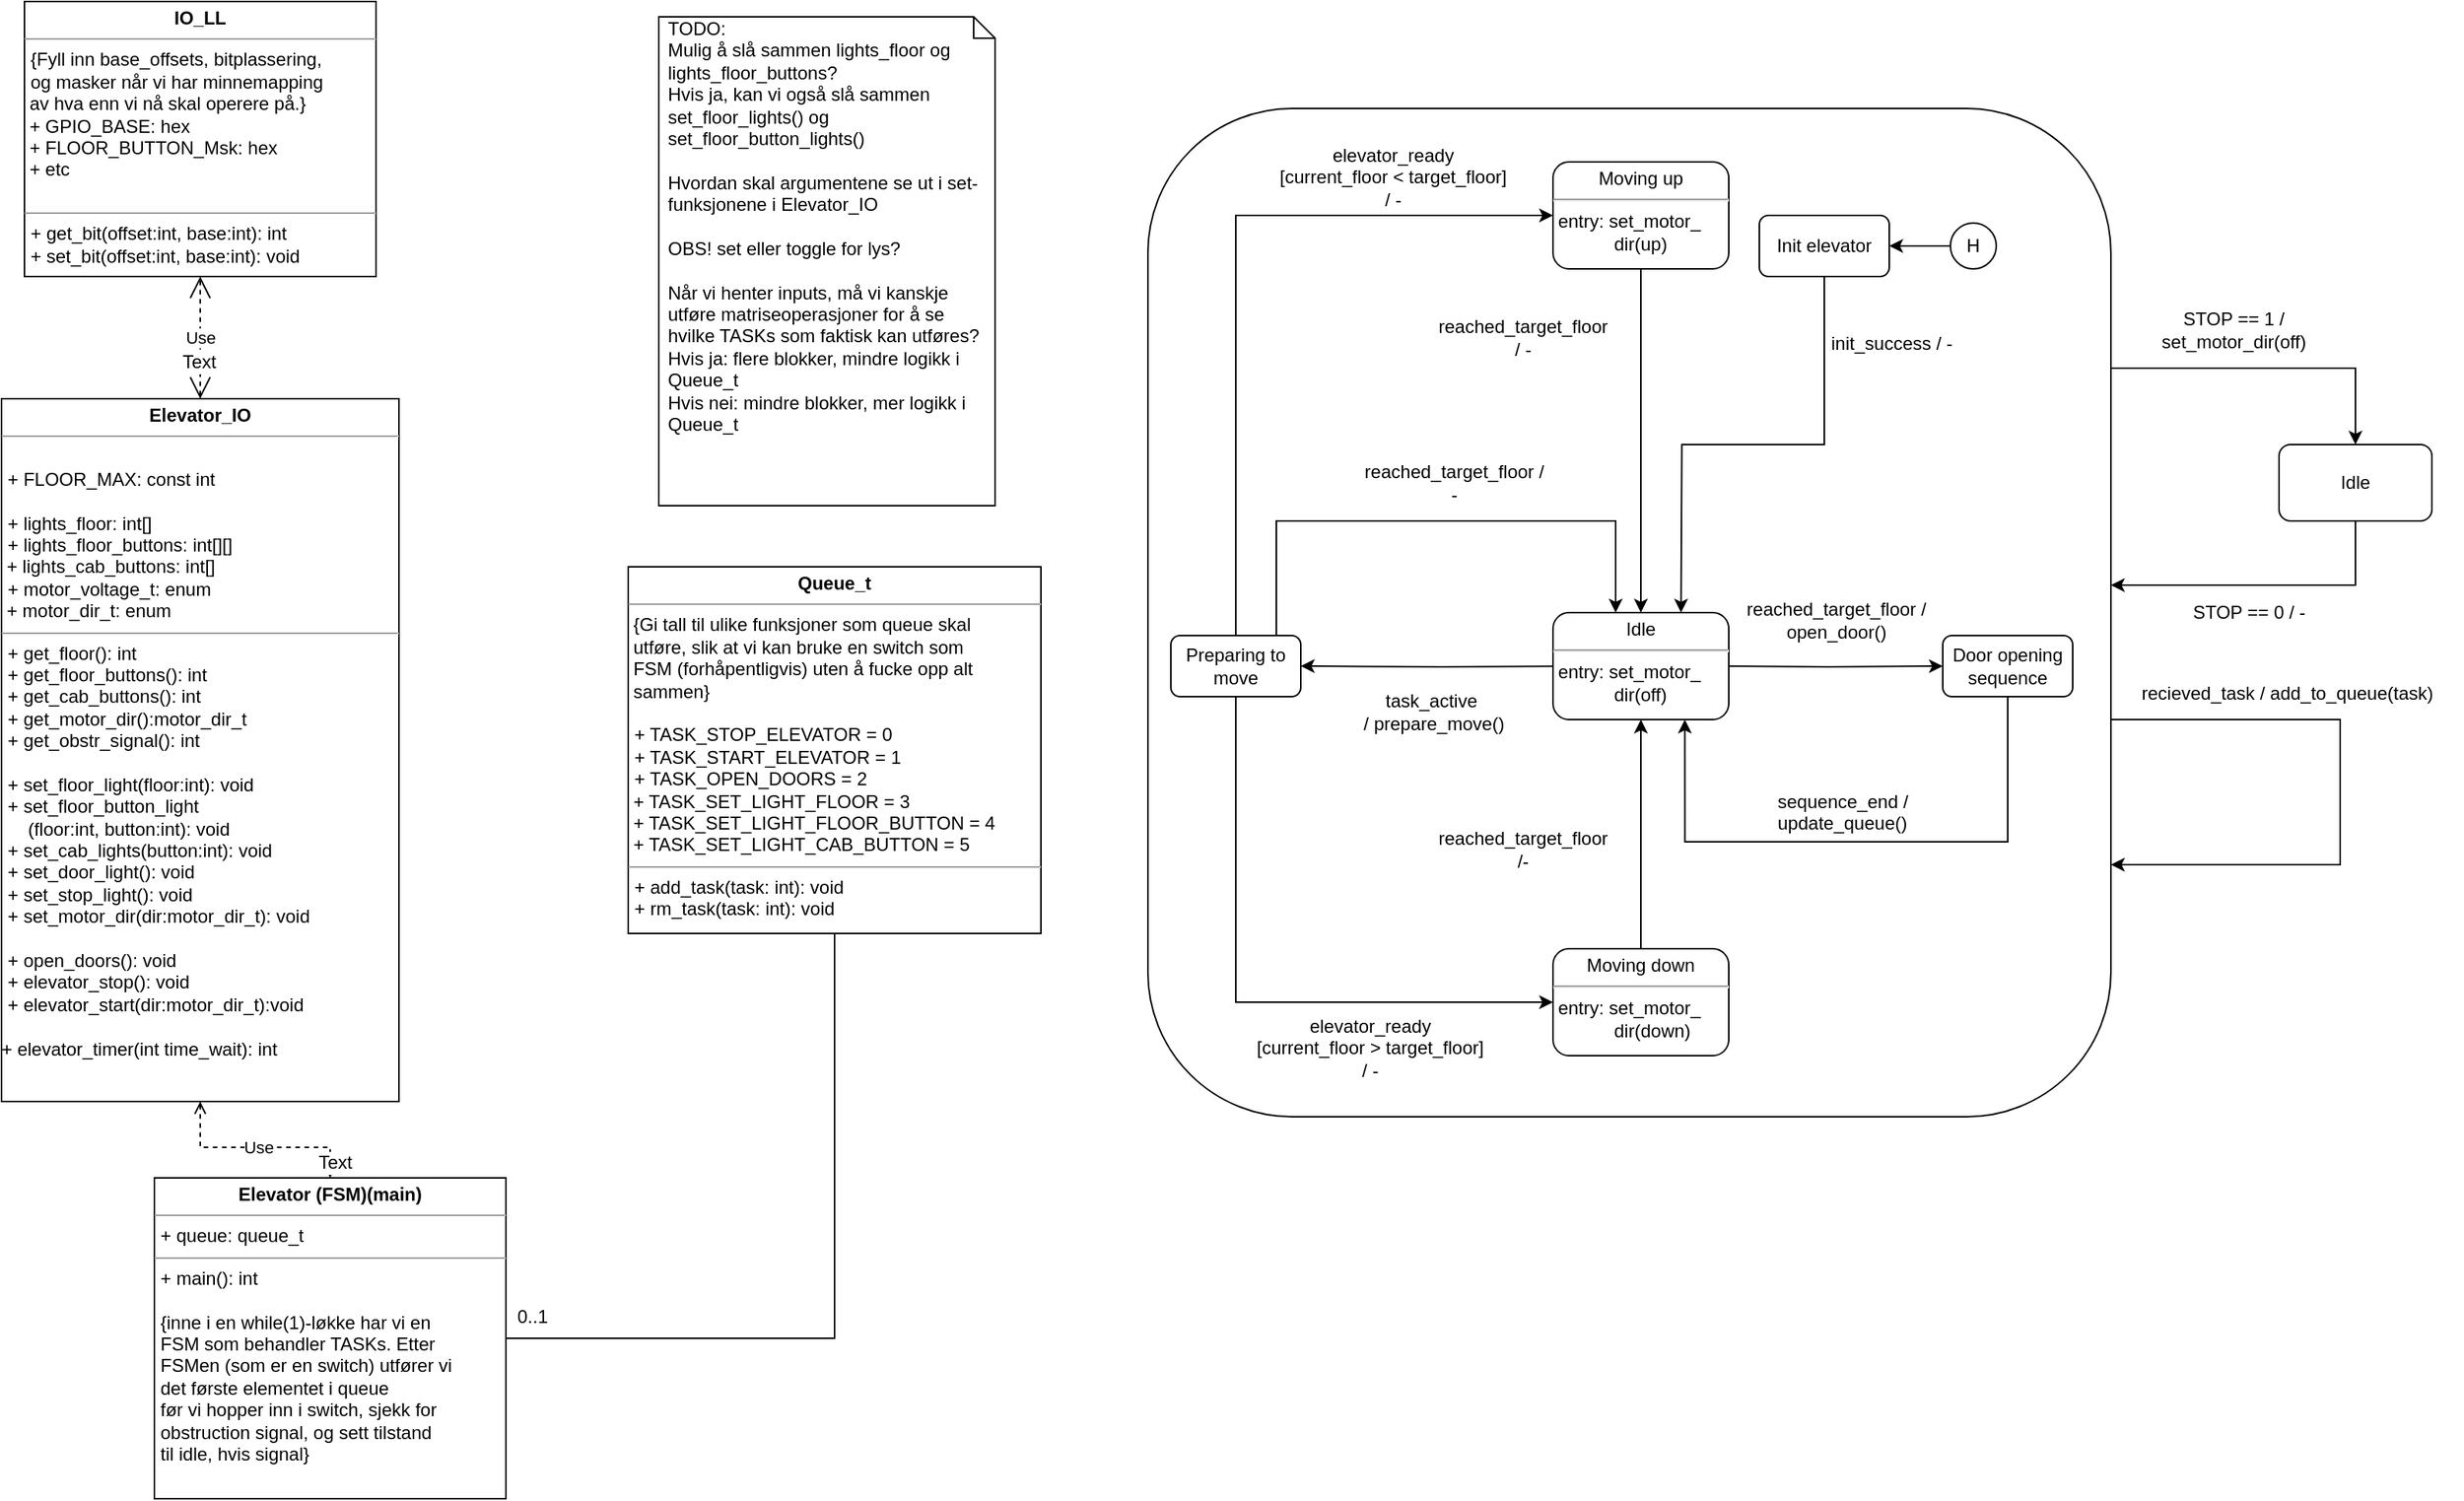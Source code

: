 <mxfile version="12.6.4" type="github">
  <diagram id="YrEsEyhWu3hXoQOjm_HI" name="Page-1">
    <mxGraphModel dx="1494" dy="810" grid="1" gridSize="10" guides="1" tooltips="1" connect="1" arrows="1" fold="1" page="1" pageScale="1" pageWidth="850" pageHeight="1100" math="0" shadow="0">
      <root>
        <mxCell id="0"/>
        <mxCell id="1" parent="0"/>
        <mxCell id="C38wLQTlaXFm4lsVWahA-2" style="edgeStyle=orthogonalEdgeStyle;rounded=0;orthogonalLoop=1;jettySize=auto;html=1;entryX=1;entryY=0.75;entryDx=0;entryDy=0;" parent="1" target="C38wLQTlaXFm4lsVWahA-3" edge="1">
          <mxGeometry relative="1" as="geometry">
            <mxPoint x="1420" y="469" as="sourcePoint"/>
            <mxPoint x="1570" y="535" as="targetPoint"/>
            <Array as="points">
              <mxPoint x="1420" y="510"/>
              <mxPoint x="1570" y="510"/>
              <mxPoint x="1570" y="605"/>
            </Array>
          </mxGeometry>
        </mxCell>
        <mxCell id="C38wLQTlaXFm4lsVWahA-3" value="" style="rounded=1;whiteSpace=wrap;html=1;shadow=0;glass=0;comic=0;" parent="1" vertex="1">
          <mxGeometry x="790" y="110" width="630" height="660" as="geometry"/>
        </mxCell>
        <mxCell id="C38wLQTlaXFm4lsVWahA-4" value="&lt;p style=&quot;margin: 0px ; margin-top: 4px ; text-align: center&quot;&gt;&lt;b&gt;Elevator_IO&lt;/b&gt;&lt;/p&gt;&lt;hr size=&quot;1&quot;&gt;&lt;br&gt;&lt;p style=&quot;margin: 0px ; margin-left: 4px&quot;&gt;+ FLOOR_MAX: const int&lt;/p&gt;&lt;p style=&quot;margin: 0px ; margin-left: 4px&quot;&gt;&lt;br&gt;&lt;/p&gt;&lt;p style=&quot;margin: 0px ; margin-left: 4px&quot;&gt;+ lights_floor: int[]&lt;/p&gt;&lt;p style=&quot;margin: 0px ; margin-left: 4px&quot;&gt;+ lights_floor_buttons: int[][]&lt;/p&gt;&amp;nbsp;+ lights_cab_buttons: int[]&lt;br&gt;&lt;p style=&quot;margin: 0px ; margin-left: 4px&quot;&gt;+ motor_voltage_t: enum&lt;/p&gt;&amp;nbsp;+ motor_dir_t: enum&lt;hr size=&quot;1&quot;&gt;&lt;p style=&quot;margin: 0px ; margin-left: 4px&quot;&gt;+ get_floor(): int&lt;/p&gt;&lt;p style=&quot;margin: 0px ; margin-left: 4px&quot;&gt;+ get_floor_buttons(): int&lt;/p&gt;&lt;p style=&quot;margin: 0px ; margin-left: 4px&quot;&gt;+ get_cab_buttons(): int&lt;br&gt;&lt;/p&gt;&lt;p style=&quot;margin: 0px ; margin-left: 4px&quot;&gt;+ get_motor_dir():motor_dir_t&lt;/p&gt;&lt;p style=&quot;margin: 0px ; margin-left: 4px&quot;&gt;+ get_obstr_signal(): int&lt;/p&gt;&lt;p style=&quot;margin: 0px ; margin-left: 4px&quot;&gt;&lt;br&gt;&lt;/p&gt;&lt;p style=&quot;margin: 0px ; margin-left: 4px&quot;&gt;+ set_floor_light(floor:int): void&lt;/p&gt;&lt;p style=&quot;margin: 0px ; margin-left: 4px&quot;&gt;+ set_floor_button_light&lt;/p&gt;&lt;p style=&quot;margin: 0px ; margin-left: 4px&quot;&gt;&amp;nbsp;&amp;nbsp;&amp;nbsp; (floor:int, button:int): void&lt;/p&gt;&lt;p style=&quot;margin: 0px ; margin-left: 4px&quot;&gt;+ set_cab_lights(button:int): void&lt;/p&gt;&lt;p style=&quot;margin: 0px ; margin-left: 4px&quot;&gt;+ set_door_light(): void&lt;/p&gt;&lt;p style=&quot;margin: 0px ; margin-left: 4px&quot;&gt;+ set_stop_light(): void&lt;/p&gt;&lt;p style=&quot;margin: 0px ; margin-left: 4px&quot;&gt;+ set_motor_dir(dir:motor_dir_t): void&lt;br&gt;&lt;/p&gt;&lt;p style=&quot;margin: 0px ; margin-left: 4px&quot;&gt;&lt;br&gt;&lt;/p&gt;&lt;p style=&quot;margin: 0px ; margin-left: 4px&quot;&gt;+ open_doors(): void&lt;/p&gt;&lt;p style=&quot;margin: 0px ; margin-left: 4px&quot;&gt;+ elevator_stop(): void&lt;/p&gt;&lt;p style=&quot;margin: 0px ; margin-left: 4px&quot;&gt;+ elevator_start(dir:motor_dir_t):void&lt;/p&gt;&lt;p style=&quot;margin: 0px ; margin-left: 4px&quot;&gt;&lt;br&gt;&lt;/p&gt;+ elevator_timer(int time_wait): int " style="verticalAlign=top;align=left;overflow=fill;fontSize=12;fontFamily=Helvetica;html=1;rounded=0;shadow=0;comic=0;labelBackgroundColor=none;strokeWidth=1" parent="1" vertex="1">
          <mxGeometry x="40" y="300" width="260" height="460" as="geometry"/>
        </mxCell>
        <mxCell id="C38wLQTlaXFm4lsVWahA-5" value="&lt;p style=&quot;margin: 0px ; margin-top: 4px ; text-align: center&quot;&gt;&lt;b&gt;IO_LL&lt;br&gt;&lt;/b&gt;&lt;/p&gt;&lt;hr size=&quot;1&quot;&gt;&lt;p style=&quot;margin: 0px ; margin-left: 4px&quot;&gt;{Fyll inn base_offsets, bitplassering,&lt;/p&gt;&lt;p style=&quot;margin: 0px ; margin-left: 4px&quot;&gt;og masker når vi har minnemapping&lt;/p&gt;&lt;div&gt;&amp;nbsp;av hva enn vi nå skal operere på.}&lt;/div&gt;&lt;div&gt;&amp;nbsp;+ GPIO_BASE: hex&lt;br&gt;&lt;/div&gt;&lt;div&gt;&amp;nbsp;+ FLOOR_BUTTON_Msk: hex&lt;br&gt;&lt;/div&gt;&lt;div&gt;&amp;nbsp;+ etc &lt;br&gt;&lt;/div&gt;&lt;div&gt;&lt;br&gt;&lt;/div&gt;&lt;hr size=&quot;1&quot;&gt;&lt;p style=&quot;margin: 0px ; margin-left: 4px&quot;&gt;+ get_bit(offset:int, base:int): int&lt;/p&gt;&lt;p style=&quot;margin: 0px ; margin-left: 4px&quot;&gt;+ set_bit(offset:int, base:int): void&lt;/p&gt;&lt;p style=&quot;margin: 0px ; margin-left: 4px&quot;&gt;&lt;br&gt;&lt;/p&gt;" style="verticalAlign=top;align=left;overflow=fill;fontSize=12;fontFamily=Helvetica;html=1;rounded=0;shadow=0;comic=0;labelBackgroundColor=none;strokeWidth=1" parent="1" vertex="1">
          <mxGeometry x="55" y="40" width="230" height="180" as="geometry"/>
        </mxCell>
        <mxCell id="C38wLQTlaXFm4lsVWahA-6" value="&lt;p style=&quot;margin: 0px ; margin-top: 4px ; text-align: center&quot;&gt;&lt;b&gt;Elevator (FSM)(main)&lt;br&gt;&lt;/b&gt;&lt;/p&gt;&lt;hr size=&quot;1&quot;&gt;&lt;p style=&quot;margin: 0px ; margin-left: 4px&quot;&gt;+ queue: queue_t&lt;br&gt;&lt;/p&gt;&lt;hr size=&quot;1&quot;&gt;&lt;p style=&quot;margin: 0px ; margin-left: 4px&quot;&gt;+ main(): int&lt;/p&gt;&lt;p style=&quot;margin: 0px ; margin-left: 4px&quot;&gt;&lt;br&gt;&lt;/p&gt;&lt;p style=&quot;margin: 0px ; margin-left: 4px&quot;&gt;{inne i en while(1)-løkke har vi en&lt;/p&gt;&lt;p style=&quot;margin: 0px ; margin-left: 4px&quot;&gt;FSM som behandler TASKs. Etter&lt;/p&gt;&lt;p style=&quot;margin: 0px ; margin-left: 4px&quot;&gt;FSMen (som er en switch) utfører vi&lt;/p&gt;&lt;p style=&quot;margin: 0px ; margin-left: 4px&quot;&gt;det første elementet i queue&lt;/p&gt;&lt;p style=&quot;margin: 0px ; margin-left: 4px&quot;&gt;før vi hopper inn i switch, sjekk for&lt;/p&gt;&lt;p style=&quot;margin: 0px ; margin-left: 4px&quot;&gt;obstruction signal, og sett tilstand&lt;/p&gt;&lt;p style=&quot;margin: 0px ; margin-left: 4px&quot;&gt;til idle, hvis signal}&lt;br&gt;&lt;/p&gt;&lt;p style=&quot;margin: 0px ; margin-left: 4px&quot;&gt;&lt;br&gt;&lt;/p&gt;&lt;p style=&quot;margin: 0px ; margin-left: 4px&quot;&gt;&lt;br&gt;&lt;/p&gt;" style="verticalAlign=top;align=left;overflow=fill;fontSize=12;fontFamily=Helvetica;html=1;rounded=0;shadow=0;comic=0;labelBackgroundColor=none;strokeWidth=1" parent="1" vertex="1">
          <mxGeometry x="140" y="810" width="230" height="210" as="geometry"/>
        </mxCell>
        <mxCell id="C38wLQTlaXFm4lsVWahA-7" value="&lt;p style=&quot;margin: 0px ; margin-top: 4px ; text-align: center&quot;&gt;&lt;b&gt;Queue_t&lt;br&gt;&lt;/b&gt;&lt;/p&gt;&lt;hr size=&quot;1&quot;&gt;&lt;div&gt;&amp;nbsp;{Gi tall til ulike funksjoner som queue skal&lt;/div&gt;&lt;div&gt;&amp;nbsp;utføre, slik at vi kan bruke en switch som&lt;/div&gt;&lt;div&gt;&amp;nbsp;FSM (forhåpentligvis) uten å fucke opp alt&lt;/div&gt;&lt;div&gt;&amp;nbsp;sammen}&lt;/div&gt;&lt;p style=&quot;margin: 0px ; margin-left: 4px&quot;&gt;&lt;br&gt;&lt;/p&gt;&lt;p style=&quot;margin: 0px ; margin-left: 4px&quot;&gt;+ TASK_STOP_ELEVATOR = 0&lt;br&gt;&lt;/p&gt;&lt;p style=&quot;margin: 0px ; margin-left: 4px&quot;&gt;+ TASK_START_ELEVATOR = 1&lt;br&gt;&lt;/p&gt;&lt;p style=&quot;margin: 0px ; margin-left: 4px&quot;&gt;+ TASK_OPEN_DOORS = 2&lt;br&gt;&lt;/p&gt;&lt;div&gt;&amp;nbsp;+ TASK_SET_LIGHT_FLOOR = 3&lt;br&gt;&lt;/div&gt;&lt;div&gt;&amp;nbsp;+ TASK_SET_LIGHT_FLOOR_BUTTON = 4&lt;br&gt;&lt;/div&gt;&lt;div&gt;&amp;nbsp;+ TASK_SET_LIGHT_CAB_BUTTON = 5&lt;br&gt;&lt;/div&gt;&lt;hr size=&quot;1&quot;&gt;&lt;p style=&quot;margin: 0px ; margin-left: 4px&quot;&gt;+ add_task(task: int): void&lt;/p&gt;&lt;p style=&quot;margin: 0px ; margin-left: 4px&quot;&gt;+ rm_task(task: int): void&lt;/p&gt;&lt;p style=&quot;margin: 0px ; margin-left: 4px&quot;&gt;&lt;br&gt;&lt;/p&gt;" style="verticalAlign=top;align=left;overflow=fill;fontSize=12;fontFamily=Helvetica;html=1;rounded=0;shadow=0;comic=0;labelBackgroundColor=none;strokeWidth=1" parent="1" vertex="1">
          <mxGeometry x="450" y="410" width="270" height="240" as="geometry"/>
        </mxCell>
        <mxCell id="C38wLQTlaXFm4lsVWahA-8" value="Use" style="endArrow=open;endSize=12;dashed=1;html=1;exitX=0.5;exitY=1;exitDx=0;exitDy=0;entryX=0.5;entryY=0;entryDx=0;entryDy=0;rounded=0;startArrow=open;startFill=0;" parent="1" source="C38wLQTlaXFm4lsVWahA-4" target="C38wLQTlaXFm4lsVWahA-6" edge="1">
          <mxGeometry width="160" relative="1" as="geometry">
            <mxPoint x="40" y="1040" as="sourcePoint"/>
            <mxPoint x="200" y="1040" as="targetPoint"/>
            <Array as="points">
              <mxPoint x="170" y="760"/>
              <mxPoint x="170" y="790"/>
              <mxPoint x="255" y="790"/>
            </Array>
          </mxGeometry>
        </mxCell>
        <mxCell id="3VnhiomoSgGUoQ1_OZB9-8" value="Text" style="text;html=1;align=center;verticalAlign=middle;resizable=0;points=[];labelBackgroundColor=#ffffff;" vertex="1" connectable="0" parent="C38wLQTlaXFm4lsVWahA-8">
          <mxGeometry x="0.852" y="3" relative="1" as="geometry">
            <mxPoint as="offset"/>
          </mxGeometry>
        </mxCell>
        <mxCell id="C38wLQTlaXFm4lsVWahA-9" value="" style="endArrow=none;endSize=12;html=1;exitX=0.5;exitY=1;exitDx=0;exitDy=0;entryX=1;entryY=0.5;entryDx=0;entryDy=0;rounded=0;endFill=0;" parent="1" source="C38wLQTlaXFm4lsVWahA-7" target="C38wLQTlaXFm4lsVWahA-6" edge="1">
          <mxGeometry x="0.5" width="160" relative="1" as="geometry">
            <mxPoint x="40" y="1040" as="sourcePoint"/>
            <mxPoint x="200" y="1040" as="targetPoint"/>
            <Array as="points">
              <mxPoint x="585" y="915"/>
            </Array>
            <mxPoint as="offset"/>
          </mxGeometry>
        </mxCell>
        <mxCell id="C38wLQTlaXFm4lsVWahA-10" value="Use" style="endArrow=open;endSize=12;dashed=1;html=1;strokeWidth=1;entryX=0.5;entryY=1;entryDx=0;entryDy=0;exitX=0.5;exitY=0;exitDx=0;exitDy=0;startArrow=open;startSize=12;startFill=0;rounded=0;" parent="1" source="C38wLQTlaXFm4lsVWahA-4" target="C38wLQTlaXFm4lsVWahA-5" edge="1">
          <mxGeometry width="160" relative="1" as="geometry">
            <mxPoint x="40" y="1040" as="sourcePoint"/>
            <mxPoint x="200" y="1040" as="targetPoint"/>
          </mxGeometry>
        </mxCell>
        <mxCell id="3VnhiomoSgGUoQ1_OZB9-6" value="Text" style="text;html=1;align=center;verticalAlign=middle;resizable=0;points=[];labelBackgroundColor=#ffffff;" vertex="1" connectable="0" parent="C38wLQTlaXFm4lsVWahA-10">
          <mxGeometry x="-0.4" y="1" relative="1" as="geometry">
            <mxPoint as="offset"/>
          </mxGeometry>
        </mxCell>
        <mxCell id="C38wLQTlaXFm4lsVWahA-11" value="&lt;p style=&quot;margin: 0px ; margin-left: 4px&quot;&gt;TODO:&lt;/p&gt;&lt;p style=&quot;margin: 0px ; margin-left: 4px&quot;&gt;Mulig å slå sammen lights_floor og lights_floor_buttons?&lt;/p&gt;&lt;p style=&quot;margin: 0px ; margin-left: 4px&quot;&gt;Hvis ja, kan vi også slå sammen set_floor_lights() og set_floor_button_lights()&lt;/p&gt;&lt;p style=&quot;margin: 0px ; margin-left: 4px&quot;&gt;&lt;br&gt;&lt;/p&gt;&lt;p style=&quot;margin: 0px ; margin-left: 4px&quot;&gt;Hvordan skal argumentene se ut i set-funksjonene i Elevator_IO&lt;/p&gt;&lt;p style=&quot;margin: 0px ; margin-left: 4px&quot;&gt;&lt;br&gt;&lt;/p&gt;&lt;p style=&quot;margin: 0px ; margin-left: 4px&quot;&gt;OBS! set eller toggle for lys?&lt;/p&gt;&lt;p style=&quot;margin: 0px ; margin-left: 4px&quot;&gt;&lt;br&gt;&lt;/p&gt;&lt;p style=&quot;margin: 0px ; margin-left: 4px&quot;&gt;Når vi henter inputs, må vi kanskje&lt;/p&gt;&lt;p style=&quot;margin: 0px ; margin-left: 4px&quot;&gt;utføre matriseoperasjoner for å se&lt;/p&gt;&lt;p style=&quot;margin: 0px ; margin-left: 4px&quot;&gt;hvilke TASKs som faktisk kan utføres?&lt;br&gt;&lt;/p&gt;&lt;p style=&quot;margin: 0px ; margin-left: 4px&quot;&gt;Hvis ja: flere blokker, mindre logikk i Queue_t&lt;/p&gt;&lt;p style=&quot;margin: 0px ; margin-left: 4px&quot;&gt;Hvis nei: mindre blokker, mer logikk i Queue_t&lt;br&gt;&lt;/p&gt;" style="shape=note;whiteSpace=wrap;html=1;size=14;verticalAlign=top;align=left;spacingTop=-6;" parent="1" vertex="1">
          <mxGeometry x="470" y="50" width="220" height="320" as="geometry"/>
        </mxCell>
        <mxCell id="C38wLQTlaXFm4lsVWahA-12" value="0..1" style="text;html=1;align=center;verticalAlign=middle;resizable=0;points=[];autosize=1;" parent="1" vertex="1">
          <mxGeometry x="367" y="891" width="40" height="20" as="geometry"/>
        </mxCell>
        <mxCell id="C38wLQTlaXFm4lsVWahA-13" style="edgeStyle=orthogonalEdgeStyle;curved=1;orthogonalLoop=1;jettySize=auto;html=1;entryX=0;entryY=0.5;entryDx=0;entryDy=0;startArrow=none;startFill=0;endArrow=classic;endFill=1;exitX=0;exitY=0.5;exitDx=0;exitDy=0;" parent="1" edge="1">
          <mxGeometry relative="1" as="geometry">
            <Array as="points">
              <mxPoint x="820" y="715"/>
              <mxPoint x="820" y="215"/>
            </Array>
            <mxPoint x="870" y="715" as="sourcePoint"/>
          </mxGeometry>
        </mxCell>
        <mxCell id="C38wLQTlaXFm4lsVWahA-14" style="edgeStyle=orthogonalEdgeStyle;curved=1;orthogonalLoop=1;jettySize=auto;html=1;exitX=1;exitY=1;exitDx=0;exitDy=0;entryX=1;entryY=0.5;entryDx=0;entryDy=0;startArrow=none;startFill=0;endArrow=classic;endFill=1;" parent="1" edge="1">
          <mxGeometry relative="1" as="geometry">
            <Array as="points">
              <mxPoint x="1219" y="775"/>
              <mxPoint x="1620" y="775"/>
              <mxPoint x="1620" y="215"/>
            </Array>
            <mxPoint x="1250" y="215" as="targetPoint"/>
          </mxGeometry>
        </mxCell>
        <mxCell id="C38wLQTlaXFm4lsVWahA-15" style="edgeStyle=orthogonalEdgeStyle;rounded=0;orthogonalLoop=1;jettySize=auto;html=1;entryX=0.5;entryY=0;entryDx=0;entryDy=0;exitX=1;exitY=0.267;exitDx=0;exitDy=0;exitPerimeter=0;" parent="1" source="C38wLQTlaXFm4lsVWahA-3" target="C38wLQTlaXFm4lsVWahA-17" edge="1">
          <mxGeometry relative="1" as="geometry">
            <mxPoint x="1460" y="280" as="sourcePoint"/>
            <Array as="points">
              <mxPoint x="1420" y="280"/>
              <mxPoint x="1580" y="280"/>
            </Array>
          </mxGeometry>
        </mxCell>
        <mxCell id="C38wLQTlaXFm4lsVWahA-16" style="edgeStyle=orthogonalEdgeStyle;rounded=0;orthogonalLoop=1;jettySize=auto;html=1;exitX=0.5;exitY=1;exitDx=0;exitDy=0;" parent="1" source="C38wLQTlaXFm4lsVWahA-17" target="C38wLQTlaXFm4lsVWahA-3" edge="1">
          <mxGeometry relative="1" as="geometry">
            <mxPoint x="1560" y="422" as="targetPoint"/>
            <Array as="points">
              <mxPoint x="1580" y="422"/>
            </Array>
          </mxGeometry>
        </mxCell>
        <mxCell id="C38wLQTlaXFm4lsVWahA-17" value="&lt;div&gt;Idle&lt;br&gt;&lt;/div&gt;" style="rounded=1;whiteSpace=wrap;html=1;" parent="1" vertex="1">
          <mxGeometry x="1530" y="330" width="100" height="50" as="geometry"/>
        </mxCell>
        <mxCell id="C38wLQTlaXFm4lsVWahA-18" value="&lt;div&gt;STOP == 1 /&lt;/div&gt;&lt;div&gt;set_motor_dir(off)&lt;/div&gt;" style="text;html=1;align=center;verticalAlign=middle;resizable=0;points=[];autosize=1;" parent="1" vertex="1">
          <mxGeometry x="1440" y="240" width="120" height="30" as="geometry"/>
        </mxCell>
        <mxCell id="C38wLQTlaXFm4lsVWahA-19" value="STOP == 0 / -" style="text;html=1;align=center;verticalAlign=middle;resizable=0;points=[];autosize=1;" parent="1" vertex="1">
          <mxGeometry x="1460" y="430" width="100" height="20" as="geometry"/>
        </mxCell>
        <mxCell id="C38wLQTlaXFm4lsVWahA-20" style="edgeStyle=orthogonalEdgeStyle;rounded=0;orthogonalLoop=1;jettySize=auto;html=1;exitX=0;exitY=0.5;exitDx=0;exitDy=0;entryX=1;entryY=0.5;entryDx=0;entryDy=0;" parent="1" source="C38wLQTlaXFm4lsVWahA-21" target="C38wLQTlaXFm4lsVWahA-33" edge="1">
          <mxGeometry relative="1" as="geometry"/>
        </mxCell>
        <mxCell id="C38wLQTlaXFm4lsVWahA-21" value="H" style="ellipse;whiteSpace=wrap;html=1;aspect=fixed;" parent="1" vertex="1">
          <mxGeometry x="1315" y="185" width="30" height="30" as="geometry"/>
        </mxCell>
        <mxCell id="C38wLQTlaXFm4lsVWahA-22" value="" style="edgeStyle=orthogonalEdgeStyle;rounded=0;orthogonalLoop=1;jettySize=auto;html=1;" parent="1" target="C38wLQTlaXFm4lsVWahA-29" edge="1">
          <mxGeometry relative="1" as="geometry">
            <mxPoint x="1160" y="475" as="sourcePoint"/>
          </mxGeometry>
        </mxCell>
        <mxCell id="C38wLQTlaXFm4lsVWahA-23" value="" style="edgeStyle=orthogonalEdgeStyle;rounded=0;orthogonalLoop=1;jettySize=auto;html=1;" parent="1" target="C38wLQTlaXFm4lsVWahA-27" edge="1">
          <mxGeometry relative="1" as="geometry">
            <mxPoint x="1075" y="475" as="sourcePoint"/>
          </mxGeometry>
        </mxCell>
        <mxCell id="C38wLQTlaXFm4lsVWahA-24" style="edgeStyle=orthogonalEdgeStyle;rounded=0;orthogonalLoop=1;jettySize=auto;html=1;exitX=0.75;exitY=0;exitDx=0;exitDy=0;entryX=0.25;entryY=0;entryDx=0;entryDy=0;" parent="1" source="C38wLQTlaXFm4lsVWahA-27" edge="1">
          <mxGeometry relative="1" as="geometry">
            <Array as="points">
              <mxPoint x="874" y="380"/>
              <mxPoint x="1096" y="380"/>
            </Array>
            <mxPoint x="1096" y="440" as="targetPoint"/>
          </mxGeometry>
        </mxCell>
        <mxCell id="C38wLQTlaXFm4lsVWahA-25" style="edgeStyle=orthogonalEdgeStyle;rounded=0;orthogonalLoop=1;jettySize=auto;html=1;exitX=0.5;exitY=1;exitDx=0;exitDy=0;entryX=0;entryY=0.5;entryDx=0;entryDy=0;" parent="1" source="C38wLQTlaXFm4lsVWahA-27" target="C38wLQTlaXFm4lsVWahA-45" edge="1">
          <mxGeometry relative="1" as="geometry"/>
        </mxCell>
        <mxCell id="C38wLQTlaXFm4lsVWahA-26" style="edgeStyle=orthogonalEdgeStyle;rounded=0;orthogonalLoop=1;jettySize=auto;html=1;exitX=0.5;exitY=0;exitDx=0;exitDy=0;entryX=0;entryY=0.5;entryDx=0;entryDy=0;" parent="1" source="C38wLQTlaXFm4lsVWahA-27" target="C38wLQTlaXFm4lsVWahA-43" edge="1">
          <mxGeometry relative="1" as="geometry"/>
        </mxCell>
        <mxCell id="C38wLQTlaXFm4lsVWahA-27" value="Preparing to move" style="rounded=1;whiteSpace=wrap;html=1;shadow=0;glass=0;comic=0;" parent="1" vertex="1">
          <mxGeometry x="805" y="455" width="85" height="40" as="geometry"/>
        </mxCell>
        <mxCell id="C38wLQTlaXFm4lsVWahA-28" style="edgeStyle=orthogonalEdgeStyle;rounded=0;orthogonalLoop=1;jettySize=auto;html=1;exitX=0.5;exitY=1;exitDx=0;exitDy=0;entryX=0.75;entryY=1;entryDx=0;entryDy=0;" parent="1" source="C38wLQTlaXFm4lsVWahA-29" target="C38wLQTlaXFm4lsVWahA-41" edge="1">
          <mxGeometry relative="1" as="geometry">
            <mxPoint x="1352.5" y="600" as="targetPoint"/>
            <Array as="points">
              <mxPoint x="1353" y="590"/>
              <mxPoint x="1141" y="590"/>
            </Array>
          </mxGeometry>
        </mxCell>
        <mxCell id="C38wLQTlaXFm4lsVWahA-29" value="Door opening sequence" style="rounded=1;whiteSpace=wrap;html=1;shadow=0;glass=0;comic=0;" parent="1" vertex="1">
          <mxGeometry x="1310" y="455" width="85" height="40" as="geometry"/>
        </mxCell>
        <mxCell id="C38wLQTlaXFm4lsVWahA-32" style="edgeStyle=orthogonalEdgeStyle;rounded=0;orthogonalLoop=1;jettySize=auto;html=1;exitX=0.5;exitY=1;exitDx=0;exitDy=0;entryX=0.75;entryY=0;entryDx=0;entryDy=0;" parent="1" source="C38wLQTlaXFm4lsVWahA-33" edge="1">
          <mxGeometry relative="1" as="geometry">
            <mxPoint x="1138.75" y="440" as="targetPoint"/>
          </mxGeometry>
        </mxCell>
        <mxCell id="C38wLQTlaXFm4lsVWahA-33" value="Init elevator" style="rounded=1;whiteSpace=wrap;html=1;shadow=0;glass=0;comic=0;" parent="1" vertex="1">
          <mxGeometry x="1190" y="180" width="85" height="40" as="geometry"/>
        </mxCell>
        <mxCell id="C38wLQTlaXFm4lsVWahA-34" value="&lt;div&gt;reached_target_floor&lt;/div&gt;&lt;div&gt;/-&lt;br&gt;&lt;/div&gt;" style="text;html=1;align=center;verticalAlign=middle;resizable=0;points=[];autosize=1;" parent="1" vertex="1">
          <mxGeometry x="965" y="580" width="140" height="30" as="geometry"/>
        </mxCell>
        <mxCell id="C38wLQTlaXFm4lsVWahA-35" value="&lt;div&gt;reached_target_floor / &lt;br&gt;&lt;/div&gt;&lt;div&gt;open_door()&lt;br&gt;&lt;/div&gt;" style="text;html=1;align=center;verticalAlign=middle;resizable=0;points=[];autosize=1;" parent="1" vertex="1">
          <mxGeometry x="1165" y="430" width="150" height="30" as="geometry"/>
        </mxCell>
        <mxCell id="C38wLQTlaXFm4lsVWahA-36" value="&lt;div&gt;task_active&lt;br&gt;&lt;/div&gt;&amp;nbsp;/ prepare_move()" style="text;html=1;align=center;verticalAlign=middle;resizable=0;points=[];autosize=1;" parent="1" vertex="1">
          <mxGeometry x="915" y="490" width="120" height="30" as="geometry"/>
        </mxCell>
        <mxCell id="C38wLQTlaXFm4lsVWahA-37" value="&lt;div&gt;reached_target_floor &lt;br&gt;&lt;/div&gt;&lt;div&gt;/ -&lt;br&gt;&lt;/div&gt;" style="text;html=1;align=center;verticalAlign=middle;resizable=0;points=[];autosize=1;" parent="1" vertex="1">
          <mxGeometry x="965" y="245" width="140" height="30" as="geometry"/>
        </mxCell>
        <mxCell id="C38wLQTlaXFm4lsVWahA-38" value="&lt;div&gt;elevator_ready&lt;/div&gt;&lt;div&gt;[current_floor &amp;lt; target_floor]&lt;/div&gt;&lt;div&gt;/ -&lt;/div&gt;" style="text;html=1;align=center;verticalAlign=middle;resizable=0;points=[];autosize=1;" parent="1" vertex="1">
          <mxGeometry x="855" y="130" width="190" height="50" as="geometry"/>
        </mxCell>
        <mxCell id="C38wLQTlaXFm4lsVWahA-39" value="&lt;div&gt;elevator_ready&lt;/div&gt;&lt;div&gt;[current_floor &amp;gt; target_floor]&lt;/div&gt;&lt;div&gt;/ -&lt;/div&gt;" style="text;html=1;align=center;verticalAlign=middle;resizable=0;points=[];autosize=1;" parent="1" vertex="1">
          <mxGeometry x="840" y="700" width="190" height="50" as="geometry"/>
        </mxCell>
        <mxCell id="C38wLQTlaXFm4lsVWahA-40" value="&lt;div&gt;reached_target_floor /&lt;/div&gt;&lt;div&gt;-&lt;br&gt;&lt;/div&gt;" style="text;html=1;align=center;verticalAlign=middle;resizable=0;points=[];autosize=1;" parent="1" vertex="1">
          <mxGeometry x="915" y="340" width="150" height="30" as="geometry"/>
        </mxCell>
        <mxCell id="C38wLQTlaXFm4lsVWahA-41" value="&lt;p style=&quot;margin: 4px 0px 0px&quot; align=&quot;center&quot;&gt;Idle&lt;br&gt;&lt;/p&gt;&lt;hr&gt;&lt;div&gt;&amp;nbsp;entry: set_motor_&lt;/div&gt;&lt;div&gt;&amp;nbsp;&amp;nbsp;&amp;nbsp;&amp;nbsp;&amp;nbsp;&amp;nbsp;&amp;nbsp;&amp;nbsp;&amp;nbsp;&amp;nbsp;&amp;nbsp; dir(off)&lt;br&gt;&lt;/div&gt;&lt;div&gt;&lt;br&gt;&lt;br&gt;&lt;/div&gt;" style="verticalAlign=top;align=left;overflow=fill;fontSize=12;fontFamily=Helvetica;html=1;shadow=0;glass=0;comic=0;rounded=1;" parent="1" vertex="1">
          <mxGeometry x="1055" y="440" width="115" height="70" as="geometry"/>
        </mxCell>
        <mxCell id="C38wLQTlaXFm4lsVWahA-42" style="edgeStyle=orthogonalEdgeStyle;rounded=0;orthogonalLoop=1;jettySize=auto;html=1;exitX=0.5;exitY=1;exitDx=0;exitDy=0;entryX=0.5;entryY=0;entryDx=0;entryDy=0;" parent="1" source="C38wLQTlaXFm4lsVWahA-43" target="C38wLQTlaXFm4lsVWahA-41" edge="1">
          <mxGeometry relative="1" as="geometry"/>
        </mxCell>
        <mxCell id="C38wLQTlaXFm4lsVWahA-43" value="&lt;p style=&quot;margin: 4px 0px 0px&quot; align=&quot;center&quot;&gt;Moving up&lt;br&gt;&lt;/p&gt;&lt;hr&gt;&lt;div&gt;&amp;nbsp;entry: set_motor_&lt;/div&gt;&lt;div&gt;&amp;nbsp;&amp;nbsp;&amp;nbsp;&amp;nbsp;&amp;nbsp;&amp;nbsp;&amp;nbsp;&amp;nbsp;&amp;nbsp;&amp;nbsp;&amp;nbsp; dir(up)&lt;br&gt;&lt;/div&gt;&lt;div&gt;&lt;br&gt;&lt;br&gt;&lt;/div&gt;" style="verticalAlign=top;align=left;overflow=fill;fontSize=12;fontFamily=Helvetica;html=1;shadow=0;glass=0;comic=0;rounded=1;" parent="1" vertex="1">
          <mxGeometry x="1055" y="145" width="115" height="70" as="geometry"/>
        </mxCell>
        <mxCell id="C38wLQTlaXFm4lsVWahA-44" style="edgeStyle=orthogonalEdgeStyle;rounded=0;orthogonalLoop=1;jettySize=auto;html=1;exitX=0.5;exitY=0;exitDx=0;exitDy=0;entryX=0.5;entryY=1;entryDx=0;entryDy=0;" parent="1" source="C38wLQTlaXFm4lsVWahA-45" target="C38wLQTlaXFm4lsVWahA-41" edge="1">
          <mxGeometry relative="1" as="geometry"/>
        </mxCell>
        <mxCell id="C38wLQTlaXFm4lsVWahA-45" value="&lt;p style=&quot;margin: 4px 0px 0px&quot; align=&quot;center&quot;&gt;Moving down&lt;br&gt;&lt;/p&gt;&lt;hr&gt;&lt;div&gt;&amp;nbsp;entry: set_motor_&lt;/div&gt;&lt;div&gt;&amp;nbsp;&amp;nbsp;&amp;nbsp;&amp;nbsp;&amp;nbsp;&amp;nbsp;&amp;nbsp;&amp;nbsp;&amp;nbsp;&amp;nbsp;&amp;nbsp; dir(down)&lt;br&gt;&lt;/div&gt;&lt;div&gt;&lt;br&gt;&lt;br&gt;&lt;/div&gt;" style="verticalAlign=top;align=left;overflow=fill;fontSize=12;fontFamily=Helvetica;html=1;shadow=0;glass=0;comic=0;rounded=1;" parent="1" vertex="1">
          <mxGeometry x="1055" y="660" width="115" height="70" as="geometry"/>
        </mxCell>
        <mxCell id="C38wLQTlaXFm4lsVWahA-48" value="recieved_task / add_to_queue(task) " style="text;html=1;align=center;verticalAlign=middle;resizable=0;points=[];autosize=1;" parent="1" vertex="1">
          <mxGeometry x="1420" y="483" width="230" height="20" as="geometry"/>
        </mxCell>
        <mxCell id="C38wLQTlaXFm4lsVWahA-50" value="&lt;div&gt;sequence_end /&lt;/div&gt;&lt;div&gt;update_queue()&lt;/div&gt;" style="text;html=1;" parent="1" vertex="1">
          <mxGeometry x="1200" y="550" width="110" height="30" as="geometry"/>
        </mxCell>
        <mxCell id="C38wLQTlaXFm4lsVWahA-52" value="&lt;div&gt;init_success / -&lt;/div&gt;" style="text;html=1;" parent="1" vertex="1">
          <mxGeometry x="1235" y="250" width="100" height="30" as="geometry"/>
        </mxCell>
      </root>
    </mxGraphModel>
  </diagram>
</mxfile>
